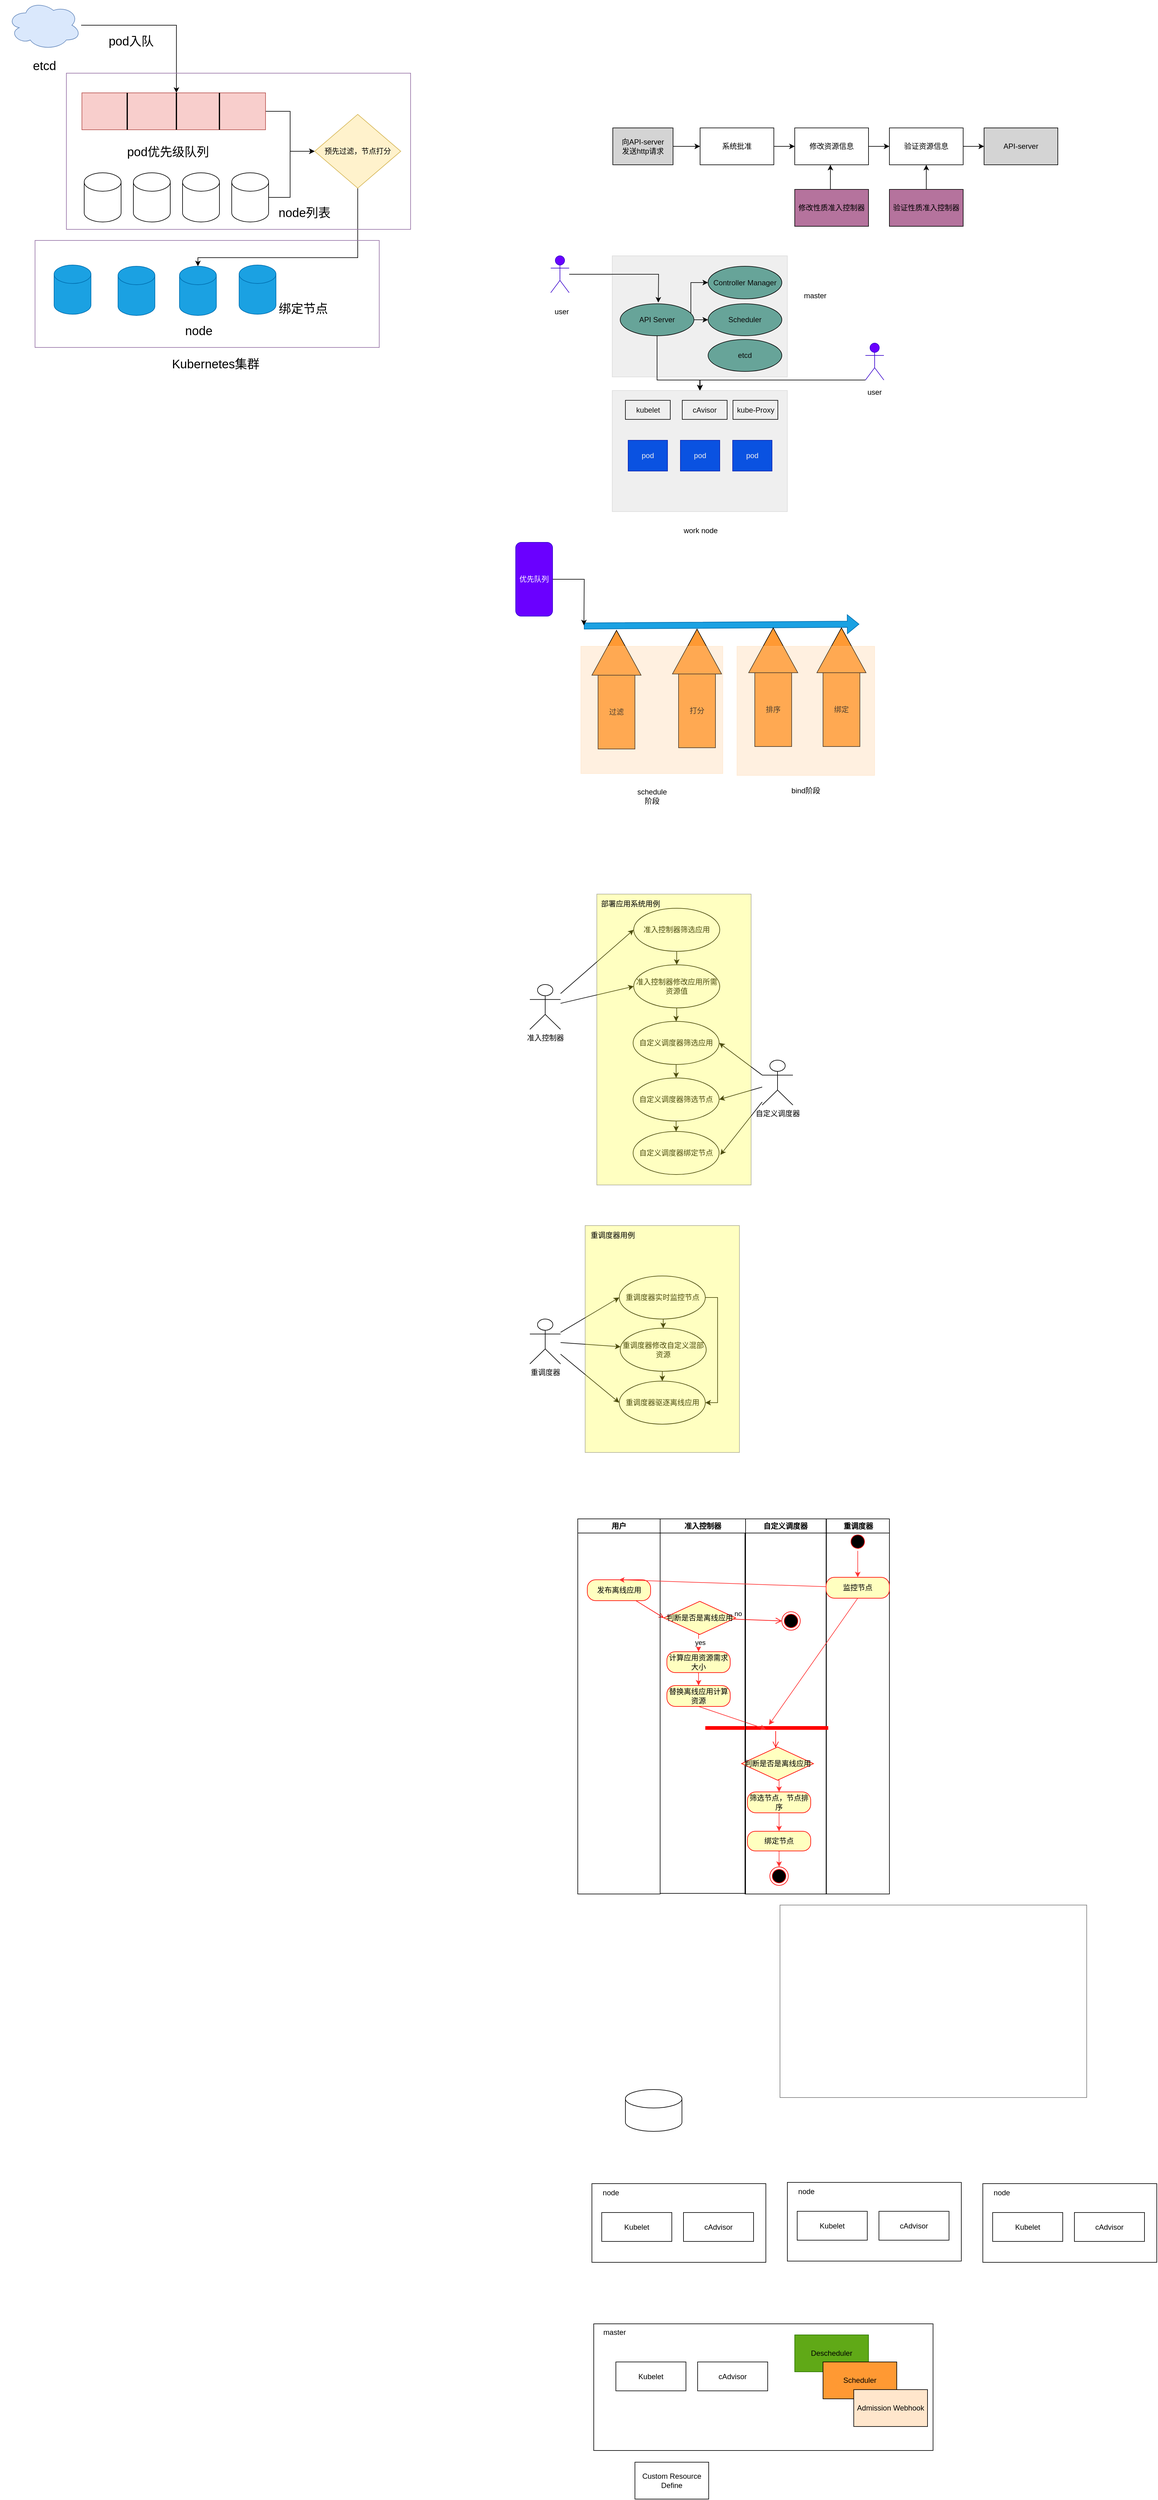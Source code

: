 <mxfile version="21.2.1" type="github">
  <diagram name="第 1 页" id="1Un_j06MCUsO6M0513EL">
    <mxGraphModel dx="501" dy="599" grid="0" gridSize="10" guides="1" tooltips="1" connect="1" arrows="1" fold="1" page="0" pageScale="1" pageWidth="827" pageHeight="1169" math="0" shadow="0">
      <root>
        <mxCell id="0" />
        <mxCell id="1" parent="0" />
        <mxCell id="xsLSFmgHNhUDvW_-SBU2-21" style="edgeStyle=orthogonalEdgeStyle;rounded=0;orthogonalLoop=1;jettySize=auto;html=1;exitX=1;exitY=0.5;exitDx=0;exitDy=0;" edge="1" parent="1" source="xsLSFmgHNhUDvW_-SBU2-1" target="xsLSFmgHNhUDvW_-SBU2-20">
          <mxGeometry relative="1" as="geometry" />
        </mxCell>
        <mxCell id="xsLSFmgHNhUDvW_-SBU2-1" value="" style="rounded=0;whiteSpace=wrap;html=1;fillColor=#f8cecc;strokeColor=#b85450;" vertex="1" parent="1">
          <mxGeometry x="141.25" y="180" width="298.75" height="60" as="geometry" />
        </mxCell>
        <mxCell id="xsLSFmgHNhUDvW_-SBU2-2" value="" style="line;strokeWidth=2;direction=south;html=1;" vertex="1" parent="1">
          <mxGeometry x="210" y="180" width="10" height="60" as="geometry" />
        </mxCell>
        <mxCell id="xsLSFmgHNhUDvW_-SBU2-3" value="" style="line;strokeWidth=2;direction=south;html=1;" vertex="1" parent="1">
          <mxGeometry x="290" y="180" width="10" height="60" as="geometry" />
        </mxCell>
        <mxCell id="xsLSFmgHNhUDvW_-SBU2-4" value="" style="line;strokeWidth=2;direction=south;html=1;" vertex="1" parent="1">
          <mxGeometry x="360" y="180" width="10" height="60" as="geometry" />
        </mxCell>
        <mxCell id="xsLSFmgHNhUDvW_-SBU2-8" value="&lt;font style=&quot;font-size: 20px;&quot;&gt;pod优先级队列&lt;/font&gt;" style="text;strokeColor=none;align=center;fillColor=none;html=1;verticalAlign=middle;whiteSpace=wrap;rounded=0;" vertex="1" parent="1">
          <mxGeometry x="210" y="240" width="142.5" height="70" as="geometry" />
        </mxCell>
        <mxCell id="xsLSFmgHNhUDvW_-SBU2-9" value="" style="shape=cylinder3;whiteSpace=wrap;html=1;boundedLbl=1;backgroundOutline=1;size=15;" vertex="1" parent="1">
          <mxGeometry x="145" y="310" width="60" height="80" as="geometry" />
        </mxCell>
        <mxCell id="xsLSFmgHNhUDvW_-SBU2-10" value="" style="shape=cylinder3;whiteSpace=wrap;html=1;boundedLbl=1;backgroundOutline=1;size=15;" vertex="1" parent="1">
          <mxGeometry x="305" y="310" width="60" height="80" as="geometry" />
        </mxCell>
        <mxCell id="xsLSFmgHNhUDvW_-SBU2-11" value="" style="shape=cylinder3;whiteSpace=wrap;html=1;boundedLbl=1;backgroundOutline=1;size=15;" vertex="1" parent="1">
          <mxGeometry x="225" y="310" width="60" height="80" as="geometry" />
        </mxCell>
        <mxCell id="xsLSFmgHNhUDvW_-SBU2-23" style="edgeStyle=orthogonalEdgeStyle;rounded=0;orthogonalLoop=1;jettySize=auto;html=1;exitX=1;exitY=0.5;exitDx=0;exitDy=0;exitPerimeter=0;entryX=0;entryY=0.5;entryDx=0;entryDy=0;" edge="1" parent="1" source="xsLSFmgHNhUDvW_-SBU2-12" target="xsLSFmgHNhUDvW_-SBU2-20">
          <mxGeometry relative="1" as="geometry">
            <Array as="points">
              <mxPoint x="480" y="350" />
              <mxPoint x="480" y="275" />
            </Array>
          </mxGeometry>
        </mxCell>
        <mxCell id="xsLSFmgHNhUDvW_-SBU2-12" value="" style="shape=cylinder3;whiteSpace=wrap;html=1;boundedLbl=1;backgroundOutline=1;size=15;" vertex="1" parent="1">
          <mxGeometry x="385" y="310" width="60" height="80" as="geometry" />
        </mxCell>
        <mxCell id="xsLSFmgHNhUDvW_-SBU2-13" value="&lt;span style=&quot;font-size: 20px;&quot;&gt;node列表&lt;/span&gt;" style="text;strokeColor=none;align=center;fillColor=none;html=1;verticalAlign=middle;whiteSpace=wrap;rounded=0;" vertex="1" parent="1">
          <mxGeometry x="432" y="339" width="142.5" height="70" as="geometry" />
        </mxCell>
        <mxCell id="xsLSFmgHNhUDvW_-SBU2-18" style="edgeStyle=orthogonalEdgeStyle;rounded=0;orthogonalLoop=1;jettySize=auto;html=1;entryX=0;entryY=0.5;entryDx=0;entryDy=0;entryPerimeter=0;" edge="1" parent="1" source="xsLSFmgHNhUDvW_-SBU2-14" target="xsLSFmgHNhUDvW_-SBU2-3">
          <mxGeometry relative="1" as="geometry" />
        </mxCell>
        <mxCell id="xsLSFmgHNhUDvW_-SBU2-14" value="" style="ellipse;shape=cloud;whiteSpace=wrap;html=1;fillColor=#dae8fc;strokeColor=#6c8ebf;" vertex="1" parent="1">
          <mxGeometry x="20" y="30" width="120" height="80" as="geometry" />
        </mxCell>
        <mxCell id="xsLSFmgHNhUDvW_-SBU2-16" value="&lt;span style=&quot;font-size: 20px;&quot;&gt;etcd&lt;/span&gt;" style="text;strokeColor=none;align=center;fillColor=none;html=1;verticalAlign=middle;whiteSpace=wrap;rounded=0;" vertex="1" parent="1">
          <mxGeometry x="8.75" y="100" width="142.5" height="70" as="geometry" />
        </mxCell>
        <mxCell id="xsLSFmgHNhUDvW_-SBU2-19" value="&lt;span style=&quot;font-size: 20px;&quot;&gt;pod入队&lt;/span&gt;" style="text;strokeColor=none;align=center;fillColor=none;html=1;verticalAlign=middle;whiteSpace=wrap;rounded=0;" vertex="1" parent="1">
          <mxGeometry x="150" y="60" width="142.5" height="70" as="geometry" />
        </mxCell>
        <mxCell id="xsLSFmgHNhUDvW_-SBU2-27" style="edgeStyle=orthogonalEdgeStyle;rounded=0;orthogonalLoop=1;jettySize=auto;html=1;" edge="1" parent="1" source="xsLSFmgHNhUDvW_-SBU2-20" target="xsLSFmgHNhUDvW_-SBU2-25">
          <mxGeometry relative="1" as="geometry">
            <Array as="points">
              <mxPoint x="590" y="448" />
              <mxPoint x="330" y="448" />
            </Array>
          </mxGeometry>
        </mxCell>
        <mxCell id="xsLSFmgHNhUDvW_-SBU2-20" value="预先过滤，节点打分" style="rhombus;whiteSpace=wrap;html=1;fillColor=#fff2cc;strokeColor=#d6b656;" vertex="1" parent="1">
          <mxGeometry x="520" y="215" width="140" height="120" as="geometry" />
        </mxCell>
        <mxCell id="xsLSFmgHNhUDvW_-SBU2-24" value="" style="rounded=0;whiteSpace=wrap;html=1;fillColor=none;strokeColor=#9673a6;" vertex="1" parent="1">
          <mxGeometry x="116" y="148" width="560" height="254" as="geometry" />
        </mxCell>
        <mxCell id="xsLSFmgHNhUDvW_-SBU2-25" value="" style="shape=cylinder3;whiteSpace=wrap;html=1;boundedLbl=1;backgroundOutline=1;size=15;fillColor=#1ba1e2;fontColor=#ffffff;strokeColor=#006EAF;" vertex="1" parent="1">
          <mxGeometry x="300" y="462" width="60" height="80" as="geometry" />
        </mxCell>
        <mxCell id="xsLSFmgHNhUDvW_-SBU2-26" value="&lt;span style=&quot;font-size: 20px;&quot;&gt;node&lt;/span&gt;" style="text;strokeColor=none;align=center;fillColor=none;html=1;verticalAlign=middle;whiteSpace=wrap;rounded=0;" vertex="1" parent="1">
          <mxGeometry x="260" y="531" width="142.5" height="70" as="geometry" />
        </mxCell>
        <mxCell id="xsLSFmgHNhUDvW_-SBU2-28" value="&lt;span style=&quot;font-size: 20px;&quot;&gt;绑定节点&lt;/span&gt;" style="text;strokeColor=none;align=center;fillColor=none;html=1;verticalAlign=middle;whiteSpace=wrap;rounded=0;" vertex="1" parent="1">
          <mxGeometry x="430" y="495" width="142.5" height="70" as="geometry" />
        </mxCell>
        <mxCell id="xsLSFmgHNhUDvW_-SBU2-29" value="" style="shape=cylinder3;whiteSpace=wrap;html=1;boundedLbl=1;backgroundOutline=1;size=15;fillColor=#1ba1e2;fontColor=#ffffff;strokeColor=#006EAF;" vertex="1" parent="1">
          <mxGeometry x="200" y="462" width="60" height="80" as="geometry" />
        </mxCell>
        <mxCell id="xsLSFmgHNhUDvW_-SBU2-30" value="" style="shape=cylinder3;whiteSpace=wrap;html=1;boundedLbl=1;backgroundOutline=1;size=15;fillColor=#1ba1e2;fontColor=#ffffff;strokeColor=#006EAF;" vertex="1" parent="1">
          <mxGeometry x="96" y="460" width="60" height="80" as="geometry" />
        </mxCell>
        <mxCell id="xsLSFmgHNhUDvW_-SBU2-31" value="" style="shape=cylinder3;whiteSpace=wrap;html=1;boundedLbl=1;backgroundOutline=1;size=15;fillColor=#1ba1e2;fontColor=#ffffff;strokeColor=#006EAF;" vertex="1" parent="1">
          <mxGeometry x="397" y="460" width="60" height="80" as="geometry" />
        </mxCell>
        <mxCell id="xsLSFmgHNhUDvW_-SBU2-32" value="" style="rounded=0;whiteSpace=wrap;html=1;fillColor=none;strokeColor=#9673a6;" vertex="1" parent="1">
          <mxGeometry x="65" y="420" width="560" height="174" as="geometry" />
        </mxCell>
        <mxCell id="xsLSFmgHNhUDvW_-SBU2-33" value="&lt;span style=&quot;font-size: 20px;&quot;&gt;Kubernetes集群&lt;/span&gt;" style="text;strokeColor=none;align=center;fillColor=none;html=1;verticalAlign=middle;whiteSpace=wrap;rounded=0;" vertex="1" parent="1">
          <mxGeometry x="263.75" y="585" width="190.25" height="70" as="geometry" />
        </mxCell>
        <mxCell id="xsLSFmgHNhUDvW_-SBU2-42" style="edgeStyle=orthogonalEdgeStyle;rounded=0;orthogonalLoop=1;jettySize=auto;html=1;" edge="1" parent="1" source="xsLSFmgHNhUDvW_-SBU2-34" target="xsLSFmgHNhUDvW_-SBU2-35">
          <mxGeometry relative="1" as="geometry" />
        </mxCell>
        <mxCell id="xsLSFmgHNhUDvW_-SBU2-34" value="向API-server&lt;br&gt;发送http请求" style="rounded=0;whiteSpace=wrap;html=1;fillColor=#D4D4D4;" vertex="1" parent="1">
          <mxGeometry x="1005" y="237" width="98" height="60" as="geometry" />
        </mxCell>
        <mxCell id="xsLSFmgHNhUDvW_-SBU2-43" style="edgeStyle=orthogonalEdgeStyle;rounded=0;orthogonalLoop=1;jettySize=auto;html=1;" edge="1" parent="1" source="xsLSFmgHNhUDvW_-SBU2-35" target="xsLSFmgHNhUDvW_-SBU2-39">
          <mxGeometry relative="1" as="geometry" />
        </mxCell>
        <mxCell id="xsLSFmgHNhUDvW_-SBU2-35" value="系统批准" style="rounded=0;whiteSpace=wrap;html=1;" vertex="1" parent="1">
          <mxGeometry x="1147" y="237" width="120" height="60" as="geometry" />
        </mxCell>
        <mxCell id="xsLSFmgHNhUDvW_-SBU2-36" value="API-server" style="rounded=0;whiteSpace=wrap;html=1;fillColor=#D4D4D4;" vertex="1" parent="1">
          <mxGeometry x="1609" y="237" width="120" height="60" as="geometry" />
        </mxCell>
        <mxCell id="xsLSFmgHNhUDvW_-SBU2-46" value="" style="edgeStyle=orthogonalEdgeStyle;rounded=0;orthogonalLoop=1;jettySize=auto;html=1;" edge="1" parent="1" source="xsLSFmgHNhUDvW_-SBU2-37" target="xsLSFmgHNhUDvW_-SBU2-39">
          <mxGeometry relative="1" as="geometry">
            <Array as="points">
              <mxPoint x="1359" y="298" />
              <mxPoint x="1359" y="298" />
            </Array>
          </mxGeometry>
        </mxCell>
        <mxCell id="xsLSFmgHNhUDvW_-SBU2-37" value="修改性质准入控制器" style="rounded=0;whiteSpace=wrap;html=1;fillColor=#B5739D;" vertex="1" parent="1">
          <mxGeometry x="1301" y="337" width="120" height="60" as="geometry" />
        </mxCell>
        <mxCell id="xsLSFmgHNhUDvW_-SBU2-45" style="edgeStyle=orthogonalEdgeStyle;rounded=0;orthogonalLoop=1;jettySize=auto;html=1;" edge="1" parent="1" source="xsLSFmgHNhUDvW_-SBU2-38" target="xsLSFmgHNhUDvW_-SBU2-36">
          <mxGeometry relative="1" as="geometry" />
        </mxCell>
        <mxCell id="xsLSFmgHNhUDvW_-SBU2-38" value="验证资源信息" style="rounded=0;whiteSpace=wrap;html=1;" vertex="1" parent="1">
          <mxGeometry x="1455" y="237" width="120" height="60" as="geometry" />
        </mxCell>
        <mxCell id="xsLSFmgHNhUDvW_-SBU2-44" style="edgeStyle=orthogonalEdgeStyle;rounded=0;orthogonalLoop=1;jettySize=auto;html=1;" edge="1" parent="1" source="xsLSFmgHNhUDvW_-SBU2-39" target="xsLSFmgHNhUDvW_-SBU2-38">
          <mxGeometry relative="1" as="geometry" />
        </mxCell>
        <mxCell id="xsLSFmgHNhUDvW_-SBU2-39" value="修改资源信息" style="rounded=0;whiteSpace=wrap;html=1;" vertex="1" parent="1">
          <mxGeometry x="1301" y="237" width="120" height="60" as="geometry" />
        </mxCell>
        <mxCell id="xsLSFmgHNhUDvW_-SBU2-47" value="" style="edgeStyle=orthogonalEdgeStyle;rounded=0;orthogonalLoop=1;jettySize=auto;html=1;" edge="1" parent="1" source="xsLSFmgHNhUDvW_-SBU2-41" target="xsLSFmgHNhUDvW_-SBU2-38">
          <mxGeometry relative="1" as="geometry" />
        </mxCell>
        <mxCell id="xsLSFmgHNhUDvW_-SBU2-41" value="验证性质准入控制器" style="rounded=0;whiteSpace=wrap;html=1;fillColor=#B5739D;" vertex="1" parent="1">
          <mxGeometry x="1455" y="337" width="120" height="60" as="geometry" />
        </mxCell>
        <mxCell id="xsLSFmgHNhUDvW_-SBU2-66" style="edgeStyle=orthogonalEdgeStyle;rounded=0;orthogonalLoop=1;jettySize=auto;html=1;" edge="1" parent="1" source="xsLSFmgHNhUDvW_-SBU2-48">
          <mxGeometry relative="1" as="geometry">
            <mxPoint x="1079" y="521" as="targetPoint" />
          </mxGeometry>
        </mxCell>
        <mxCell id="xsLSFmgHNhUDvW_-SBU2-48" value="Actor" style="shape=umlActor;verticalLabelPosition=bottom;verticalAlign=top;html=1;outlineConnect=0;fillColor=#6a00ff;fontColor=#ffffff;strokeColor=#3700CC;" vertex="1" parent="1">
          <mxGeometry x="904" y="445" width="30" height="60" as="geometry" />
        </mxCell>
        <mxCell id="xsLSFmgHNhUDvW_-SBU2-49" value="etcd" style="ellipse;whiteSpace=wrap;html=1;fillColor=#67AB9F;" vertex="1" parent="1">
          <mxGeometry x="1160" y="581" width="120" height="52" as="geometry" />
        </mxCell>
        <mxCell id="xsLSFmgHNhUDvW_-SBU2-50" value="Scheduler" style="ellipse;whiteSpace=wrap;html=1;fillColor=#67AB9F;" vertex="1" parent="1">
          <mxGeometry x="1160" y="523" width="120" height="52" as="geometry" />
        </mxCell>
        <mxCell id="xsLSFmgHNhUDvW_-SBU2-51" value="Controller Manager" style="ellipse;whiteSpace=wrap;html=1;fillColor=#67AB9F;" vertex="1" parent="1">
          <mxGeometry x="1160" y="462" width="120" height="53" as="geometry" />
        </mxCell>
        <mxCell id="xsLSFmgHNhUDvW_-SBU2-62" style="edgeStyle=orthogonalEdgeStyle;rounded=0;orthogonalLoop=1;jettySize=auto;html=1;exitX=1;exitY=0.5;exitDx=0;exitDy=0;entryX=0;entryY=0.5;entryDx=0;entryDy=0;" edge="1" parent="1" source="xsLSFmgHNhUDvW_-SBU2-52" target="xsLSFmgHNhUDvW_-SBU2-51">
          <mxGeometry relative="1" as="geometry">
            <Array as="points">
              <mxPoint x="1132" y="549" />
              <mxPoint x="1132" y="489" />
            </Array>
          </mxGeometry>
        </mxCell>
        <mxCell id="xsLSFmgHNhUDvW_-SBU2-64" style="edgeStyle=orthogonalEdgeStyle;rounded=0;orthogonalLoop=1;jettySize=auto;html=1;" edge="1" parent="1" source="xsLSFmgHNhUDvW_-SBU2-52" target="xsLSFmgHNhUDvW_-SBU2-50">
          <mxGeometry relative="1" as="geometry" />
        </mxCell>
        <mxCell id="xsLSFmgHNhUDvW_-SBU2-68" style="edgeStyle=orthogonalEdgeStyle;rounded=0;orthogonalLoop=1;jettySize=auto;html=1;entryX=0.5;entryY=0;entryDx=0;entryDy=0;" edge="1" parent="1" source="xsLSFmgHNhUDvW_-SBU2-52" target="xsLSFmgHNhUDvW_-SBU2-59">
          <mxGeometry relative="1" as="geometry">
            <Array as="points">
              <mxPoint x="1077" y="647" />
              <mxPoint x="1147" y="647" />
            </Array>
          </mxGeometry>
        </mxCell>
        <mxCell id="xsLSFmgHNhUDvW_-SBU2-52" value="API Server" style="ellipse;whiteSpace=wrap;html=1;fillColor=#67AB9F;" vertex="1" parent="1">
          <mxGeometry x="1017" y="523" width="120" height="52" as="geometry" />
        </mxCell>
        <mxCell id="xsLSFmgHNhUDvW_-SBU2-53" value="pod" style="rounded=0;whiteSpace=wrap;html=1;fillColor=#0050ef;fontColor=#ffffff;strokeColor=#001DBC;" vertex="1" parent="1">
          <mxGeometry x="1030" y="745" width="64" height="50" as="geometry" />
        </mxCell>
        <mxCell id="xsLSFmgHNhUDvW_-SBU2-54" value="pod" style="rounded=0;whiteSpace=wrap;html=1;fillColor=#0050ef;fontColor=#ffffff;strokeColor=#001DBC;" vertex="1" parent="1">
          <mxGeometry x="1200" y="745" width="64" height="50" as="geometry" />
        </mxCell>
        <mxCell id="xsLSFmgHNhUDvW_-SBU2-55" value="pod" style="rounded=0;whiteSpace=wrap;html=1;fillColor=#0050ef;fontColor=#ffffff;strokeColor=#001DBC;" vertex="1" parent="1">
          <mxGeometry x="1115" y="745" width="64" height="50" as="geometry" />
        </mxCell>
        <mxCell id="xsLSFmgHNhUDvW_-SBU2-56" value="kubelet" style="rounded=0;whiteSpace=wrap;html=1;" vertex="1" parent="1">
          <mxGeometry x="1025.5" y="680" width="73" height="31" as="geometry" />
        </mxCell>
        <mxCell id="xsLSFmgHNhUDvW_-SBU2-57" value="cAvisor" style="rounded=0;whiteSpace=wrap;html=1;" vertex="1" parent="1">
          <mxGeometry x="1118" y="680" width="73" height="31" as="geometry" />
        </mxCell>
        <mxCell id="xsLSFmgHNhUDvW_-SBU2-58" value="kube-Proxy" style="rounded=0;whiteSpace=wrap;html=1;" vertex="1" parent="1">
          <mxGeometry x="1200.5" y="680" width="73" height="31" as="geometry" />
        </mxCell>
        <mxCell id="xsLSFmgHNhUDvW_-SBU2-59" value="" style="rounded=0;whiteSpace=wrap;html=1;fillColor=#666666;opacity=10;" vertex="1" parent="1">
          <mxGeometry x="1004" y="664" width="285" height="197" as="geometry" />
        </mxCell>
        <mxCell id="xsLSFmgHNhUDvW_-SBU2-60" value="work node" style="text;strokeColor=none;align=center;fillColor=none;html=1;verticalAlign=middle;whiteSpace=wrap;rounded=0;" vertex="1" parent="1">
          <mxGeometry x="1118" y="877" width="60" height="30" as="geometry" />
        </mxCell>
        <mxCell id="xsLSFmgHNhUDvW_-SBU2-61" value="" style="rounded=0;whiteSpace=wrap;html=1;fillColor=#666666;opacity=10;" vertex="1" parent="1">
          <mxGeometry x="1004" y="445" width="285" height="197" as="geometry" />
        </mxCell>
        <mxCell id="xsLSFmgHNhUDvW_-SBU2-67" value="user" style="text;strokeColor=none;align=center;fillColor=none;html=1;verticalAlign=middle;whiteSpace=wrap;rounded=0;" vertex="1" parent="1">
          <mxGeometry x="892" y="521" width="60" height="30" as="geometry" />
        </mxCell>
        <mxCell id="xsLSFmgHNhUDvW_-SBU2-70" style="edgeStyle=orthogonalEdgeStyle;rounded=0;orthogonalLoop=1;jettySize=auto;html=1;" edge="1" parent="1" source="xsLSFmgHNhUDvW_-SBU2-69" target="xsLSFmgHNhUDvW_-SBU2-59">
          <mxGeometry relative="1" as="geometry">
            <Array as="points">
              <mxPoint x="1147" y="647" />
            </Array>
          </mxGeometry>
        </mxCell>
        <mxCell id="xsLSFmgHNhUDvW_-SBU2-69" value="Actor" style="shape=umlActor;verticalLabelPosition=bottom;verticalAlign=top;html=1;outlineConnect=0;fillColor=#6a00ff;fontColor=#ffffff;strokeColor=#3700CC;" vertex="1" parent="1">
          <mxGeometry x="1416" y="587" width="30" height="60" as="geometry" />
        </mxCell>
        <mxCell id="xsLSFmgHNhUDvW_-SBU2-71" value="user" style="text;strokeColor=none;align=center;fillColor=none;html=1;verticalAlign=middle;whiteSpace=wrap;rounded=0;" vertex="1" parent="1">
          <mxGeometry x="1401" y="652" width="60" height="30" as="geometry" />
        </mxCell>
        <mxCell id="xsLSFmgHNhUDvW_-SBU2-72" value="master&amp;nbsp;" style="text;strokeColor=none;align=center;fillColor=none;html=1;verticalAlign=middle;whiteSpace=wrap;rounded=0;" vertex="1" parent="1">
          <mxGeometry x="1306" y="495" width="60" height="30" as="geometry" />
        </mxCell>
        <mxCell id="xsLSFmgHNhUDvW_-SBU2-74" value="" style="shape=flexArrow;endArrow=classic;html=1;rounded=0;fillColor=#1ba1e2;strokeColor=#006EAF;" edge="1" parent="1">
          <mxGeometry width="50" height="50" relative="1" as="geometry">
            <mxPoint x="958" y="1047" as="sourcePoint" />
            <mxPoint x="1406" y="1044" as="targetPoint" />
          </mxGeometry>
        </mxCell>
        <mxCell id="xsLSFmgHNhUDvW_-SBU2-77" value="" style="triangle;whiteSpace=wrap;html=1;direction=north;fillColor=#FF9933;" vertex="1" parent="1">
          <mxGeometry x="971" y="1054" width="80" height="73" as="geometry" />
        </mxCell>
        <mxCell id="xsLSFmgHNhUDvW_-SBU2-78" value="过滤" style="rounded=0;whiteSpace=wrap;html=1;direction=south;fillColor=#FF9933;" vertex="1" parent="1">
          <mxGeometry x="981" y="1127" width="60" height="120" as="geometry" />
        </mxCell>
        <mxCell id="xsLSFmgHNhUDvW_-SBU2-79" value="" style="triangle;whiteSpace=wrap;html=1;direction=north;fillColor=#FF9933;" vertex="1" parent="1">
          <mxGeometry x="1102" y="1052" width="80" height="73" as="geometry" />
        </mxCell>
        <mxCell id="xsLSFmgHNhUDvW_-SBU2-80" value="打分" style="rounded=0;whiteSpace=wrap;html=1;direction=south;fillColor=#FF9933;" vertex="1" parent="1">
          <mxGeometry x="1112" y="1125" width="60" height="120" as="geometry" />
        </mxCell>
        <mxCell id="xsLSFmgHNhUDvW_-SBU2-81" value="" style="triangle;whiteSpace=wrap;html=1;direction=north;fillColor=#FF9933;" vertex="1" parent="1">
          <mxGeometry x="1226" y="1050" width="80" height="73" as="geometry" />
        </mxCell>
        <mxCell id="xsLSFmgHNhUDvW_-SBU2-82" value="排序" style="rounded=0;whiteSpace=wrap;html=1;direction=south;fillColor=#FF9933;" vertex="1" parent="1">
          <mxGeometry x="1236" y="1123" width="60" height="120" as="geometry" />
        </mxCell>
        <mxCell id="xsLSFmgHNhUDvW_-SBU2-83" value="" style="triangle;whiteSpace=wrap;html=1;direction=north;fillColor=#FF9933;" vertex="1" parent="1">
          <mxGeometry x="1337" y="1050" width="80" height="73" as="geometry" />
        </mxCell>
        <mxCell id="xsLSFmgHNhUDvW_-SBU2-84" value="绑定" style="rounded=0;whiteSpace=wrap;html=1;direction=south;fillColor=#FF9933;" vertex="1" parent="1">
          <mxGeometry x="1347" y="1123" width="60" height="120" as="geometry" />
        </mxCell>
        <mxCell id="xsLSFmgHNhUDvW_-SBU2-86" style="edgeStyle=orthogonalEdgeStyle;rounded=0;orthogonalLoop=1;jettySize=auto;html=1;" edge="1" parent="1" source="xsLSFmgHNhUDvW_-SBU2-85">
          <mxGeometry relative="1" as="geometry">
            <mxPoint x="958" y="1046" as="targetPoint" />
          </mxGeometry>
        </mxCell>
        <mxCell id="xsLSFmgHNhUDvW_-SBU2-85" value="优先队列" style="rounded=1;whiteSpace=wrap;html=1;direction=south;fillColor=#6a00ff;fontColor=#ffffff;strokeColor=#3700CC;" vertex="1" parent="1">
          <mxGeometry x="847" y="911" width="60" height="120" as="geometry" />
        </mxCell>
        <mxCell id="xsLSFmgHNhUDvW_-SBU2-87" value="" style="rounded=0;whiteSpace=wrap;html=1;fillColor=#FFCC99;strokeColor=#FFCC99;opacity=30;" vertex="1" parent="1">
          <mxGeometry x="953" y="1080" width="231" height="207" as="geometry" />
        </mxCell>
        <mxCell id="xsLSFmgHNhUDvW_-SBU2-88" value="" style="rounded=0;whiteSpace=wrap;html=1;fillColor=#FFCC99;strokeColor=#FFCC99;opacity=30;" vertex="1" parent="1">
          <mxGeometry x="1207" y="1080" width="224" height="210" as="geometry" />
        </mxCell>
        <mxCell id="xsLSFmgHNhUDvW_-SBU2-89" value="schedule阶段" style="text;strokeColor=none;align=center;fillColor=none;html=1;verticalAlign=middle;whiteSpace=wrap;rounded=0;" vertex="1" parent="1">
          <mxGeometry x="1038.5" y="1309" width="60" height="30" as="geometry" />
        </mxCell>
        <mxCell id="xsLSFmgHNhUDvW_-SBU2-90" value="bind阶段" style="text;strokeColor=none;align=center;fillColor=none;html=1;verticalAlign=middle;whiteSpace=wrap;rounded=0;" vertex="1" parent="1">
          <mxGeometry x="1289" y="1300" width="60" height="30" as="geometry" />
        </mxCell>
        <mxCell id="xsLSFmgHNhUDvW_-SBU2-104" style="edgeStyle=orthogonalEdgeStyle;rounded=0;orthogonalLoop=1;jettySize=auto;html=1;exitX=0.5;exitY=1;exitDx=0;exitDy=0;entryX=0.5;entryY=0;entryDx=0;entryDy=0;" edge="1" parent="1" source="xsLSFmgHNhUDvW_-SBU2-92" target="xsLSFmgHNhUDvW_-SBU2-93">
          <mxGeometry relative="1" as="geometry" />
        </mxCell>
        <mxCell id="xsLSFmgHNhUDvW_-SBU2-92" value="准入控制器筛选应用" style="ellipse;whiteSpace=wrap;html=1;" vertex="1" parent="1">
          <mxGeometry x="1039" y="1506" width="140" height="70" as="geometry" />
        </mxCell>
        <mxCell id="xsLSFmgHNhUDvW_-SBU2-106" style="edgeStyle=orthogonalEdgeStyle;rounded=0;orthogonalLoop=1;jettySize=auto;html=1;exitX=0.5;exitY=1;exitDx=0;exitDy=0;" edge="1" parent="1" source="xsLSFmgHNhUDvW_-SBU2-93" target="xsLSFmgHNhUDvW_-SBU2-94">
          <mxGeometry relative="1" as="geometry" />
        </mxCell>
        <mxCell id="xsLSFmgHNhUDvW_-SBU2-93" value="准入控制器修改应用所需资源值" style="ellipse;whiteSpace=wrap;html=1;" vertex="1" parent="1">
          <mxGeometry x="1039" y="1598" width="140" height="70" as="geometry" />
        </mxCell>
        <mxCell id="xsLSFmgHNhUDvW_-SBU2-107" style="edgeStyle=orthogonalEdgeStyle;rounded=0;orthogonalLoop=1;jettySize=auto;html=1;exitX=0.5;exitY=1;exitDx=0;exitDy=0;entryX=0.5;entryY=0;entryDx=0;entryDy=0;" edge="1" parent="1" source="xsLSFmgHNhUDvW_-SBU2-94" target="xsLSFmgHNhUDvW_-SBU2-95">
          <mxGeometry relative="1" as="geometry" />
        </mxCell>
        <mxCell id="xsLSFmgHNhUDvW_-SBU2-94" value="自定义调度器筛选应用" style="ellipse;whiteSpace=wrap;html=1;" vertex="1" parent="1">
          <mxGeometry x="1038" y="1690" width="140" height="70" as="geometry" />
        </mxCell>
        <mxCell id="xsLSFmgHNhUDvW_-SBU2-108" style="edgeStyle=orthogonalEdgeStyle;rounded=0;orthogonalLoop=1;jettySize=auto;html=1;exitX=0.5;exitY=1;exitDx=0;exitDy=0;" edge="1" parent="1" source="xsLSFmgHNhUDvW_-SBU2-95" target="xsLSFmgHNhUDvW_-SBU2-96">
          <mxGeometry relative="1" as="geometry" />
        </mxCell>
        <mxCell id="xsLSFmgHNhUDvW_-SBU2-95" value="自定义调度器筛选节点" style="ellipse;whiteSpace=wrap;html=1;" vertex="1" parent="1">
          <mxGeometry x="1038" y="1782" width="140" height="70" as="geometry" />
        </mxCell>
        <mxCell id="xsLSFmgHNhUDvW_-SBU2-96" value="自定义调度器绑定节点" style="ellipse;whiteSpace=wrap;html=1;" vertex="1" parent="1">
          <mxGeometry x="1038" y="1869" width="140" height="70" as="geometry" />
        </mxCell>
        <mxCell id="xsLSFmgHNhUDvW_-SBU2-102" style="orthogonalLoop=1;jettySize=auto;html=1;entryX=0;entryY=0.5;entryDx=0;entryDy=0;rounded=0;" edge="1" parent="1" source="xsLSFmgHNhUDvW_-SBU2-101" target="xsLSFmgHNhUDvW_-SBU2-92">
          <mxGeometry relative="1" as="geometry" />
        </mxCell>
        <mxCell id="xsLSFmgHNhUDvW_-SBU2-103" style="rounded=0;orthogonalLoop=1;jettySize=auto;html=1;entryX=0;entryY=0.5;entryDx=0;entryDy=0;" edge="1" parent="1" source="xsLSFmgHNhUDvW_-SBU2-101" target="xsLSFmgHNhUDvW_-SBU2-93">
          <mxGeometry relative="1" as="geometry" />
        </mxCell>
        <mxCell id="xsLSFmgHNhUDvW_-SBU2-101" value="准入控制器" style="shape=umlActor;verticalLabelPosition=bottom;verticalAlign=top;html=1;" vertex="1" parent="1">
          <mxGeometry x="870" y="1630" width="50" height="73" as="geometry" />
        </mxCell>
        <mxCell id="xsLSFmgHNhUDvW_-SBU2-110" style="rounded=0;orthogonalLoop=1;jettySize=auto;html=1;exitX=0;exitY=0.333;exitDx=0;exitDy=0;exitPerimeter=0;entryX=1;entryY=0.5;entryDx=0;entryDy=0;" edge="1" parent="1" source="xsLSFmgHNhUDvW_-SBU2-109" target="xsLSFmgHNhUDvW_-SBU2-94">
          <mxGeometry relative="1" as="geometry" />
        </mxCell>
        <mxCell id="xsLSFmgHNhUDvW_-SBU2-113" style="rounded=0;orthogonalLoop=1;jettySize=auto;html=1;" edge="1" parent="1" source="xsLSFmgHNhUDvW_-SBU2-109">
          <mxGeometry relative="1" as="geometry">
            <mxPoint x="1180" y="1907" as="targetPoint" />
          </mxGeometry>
        </mxCell>
        <mxCell id="xsLSFmgHNhUDvW_-SBU2-114" style="rounded=0;orthogonalLoop=1;jettySize=auto;html=1;entryX=1;entryY=0.5;entryDx=0;entryDy=0;" edge="1" parent="1" source="xsLSFmgHNhUDvW_-SBU2-109" target="xsLSFmgHNhUDvW_-SBU2-95">
          <mxGeometry relative="1" as="geometry" />
        </mxCell>
        <mxCell id="xsLSFmgHNhUDvW_-SBU2-109" value="自定义调度器&lt;br&gt;" style="shape=umlActor;verticalLabelPosition=bottom;verticalAlign=top;html=1;" vertex="1" parent="1">
          <mxGeometry x="1248" y="1753" width="50" height="73" as="geometry" />
        </mxCell>
        <mxCell id="xsLSFmgHNhUDvW_-SBU2-116" value="" style="html=1;whiteSpace=wrap;fillColor=#FFFF33;strokeColor=default;opacity=30;" vertex="1" parent="1">
          <mxGeometry x="979" y="1483" width="251" height="473" as="geometry" />
        </mxCell>
        <mxCell id="xsLSFmgHNhUDvW_-SBU2-117" value="部署应用系统用例" style="text;strokeColor=none;align=center;fillColor=none;html=1;verticalAlign=middle;whiteSpace=wrap;rounded=0;" vertex="1" parent="1">
          <mxGeometry x="979" y="1483" width="110" height="32" as="geometry" />
        </mxCell>
        <mxCell id="xsLSFmgHNhUDvW_-SBU2-123" style="rounded=0;orthogonalLoop=1;jettySize=auto;html=1;entryX=0;entryY=0.5;entryDx=0;entryDy=0;" edge="1" parent="1" source="xsLSFmgHNhUDvW_-SBU2-118" target="xsLSFmgHNhUDvW_-SBU2-120">
          <mxGeometry relative="1" as="geometry" />
        </mxCell>
        <mxCell id="xsLSFmgHNhUDvW_-SBU2-124" value="" style="rounded=0;orthogonalLoop=1;jettySize=auto;html=1;" edge="1" parent="1" source="xsLSFmgHNhUDvW_-SBU2-118" target="xsLSFmgHNhUDvW_-SBU2-121">
          <mxGeometry relative="1" as="geometry" />
        </mxCell>
        <mxCell id="xsLSFmgHNhUDvW_-SBU2-125" style="rounded=0;orthogonalLoop=1;jettySize=auto;html=1;entryX=0;entryY=0.5;entryDx=0;entryDy=0;" edge="1" parent="1" source="xsLSFmgHNhUDvW_-SBU2-118" target="xsLSFmgHNhUDvW_-SBU2-122">
          <mxGeometry relative="1" as="geometry" />
        </mxCell>
        <mxCell id="xsLSFmgHNhUDvW_-SBU2-118" value="重调度器" style="shape=umlActor;verticalLabelPosition=bottom;verticalAlign=top;html=1;" vertex="1" parent="1">
          <mxGeometry x="870" y="2174" width="50" height="73" as="geometry" />
        </mxCell>
        <mxCell id="xsLSFmgHNhUDvW_-SBU2-128" style="edgeStyle=orthogonalEdgeStyle;rounded=0;orthogonalLoop=1;jettySize=auto;html=1;exitX=0.5;exitY=1;exitDx=0;exitDy=0;entryX=0.5;entryY=0;entryDx=0;entryDy=0;" edge="1" parent="1" source="xsLSFmgHNhUDvW_-SBU2-120" target="xsLSFmgHNhUDvW_-SBU2-121">
          <mxGeometry relative="1" as="geometry" />
        </mxCell>
        <mxCell id="xsLSFmgHNhUDvW_-SBU2-130" style="edgeStyle=orthogonalEdgeStyle;rounded=0;orthogonalLoop=1;jettySize=auto;html=1;exitX=1;exitY=0.5;exitDx=0;exitDy=0;entryX=1;entryY=0.5;entryDx=0;entryDy=0;" edge="1" parent="1" source="xsLSFmgHNhUDvW_-SBU2-120" target="xsLSFmgHNhUDvW_-SBU2-122">
          <mxGeometry relative="1" as="geometry" />
        </mxCell>
        <mxCell id="xsLSFmgHNhUDvW_-SBU2-120" value="重调度器实时监控节点" style="ellipse;whiteSpace=wrap;html=1;" vertex="1" parent="1">
          <mxGeometry x="1015.5" y="2104" width="140" height="70" as="geometry" />
        </mxCell>
        <mxCell id="xsLSFmgHNhUDvW_-SBU2-129" style="edgeStyle=orthogonalEdgeStyle;rounded=0;orthogonalLoop=1;jettySize=auto;html=1;exitX=0.5;exitY=1;exitDx=0;exitDy=0;entryX=0.5;entryY=0;entryDx=0;entryDy=0;" edge="1" parent="1" source="xsLSFmgHNhUDvW_-SBU2-121" target="xsLSFmgHNhUDvW_-SBU2-122">
          <mxGeometry relative="1" as="geometry" />
        </mxCell>
        <mxCell id="xsLSFmgHNhUDvW_-SBU2-121" value="重调度器修改自定义混部资源" style="ellipse;whiteSpace=wrap;html=1;" vertex="1" parent="1">
          <mxGeometry x="1017" y="2189" width="140" height="70" as="geometry" />
        </mxCell>
        <mxCell id="xsLSFmgHNhUDvW_-SBU2-122" value="重调度器驱逐离线应用" style="ellipse;whiteSpace=wrap;html=1;" vertex="1" parent="1">
          <mxGeometry x="1015.5" y="2275" width="140" height="70" as="geometry" />
        </mxCell>
        <mxCell id="xsLSFmgHNhUDvW_-SBU2-126" value="" style="html=1;whiteSpace=wrap;fillColor=#FFFF33;strokeColor=default;opacity=30;" vertex="1" parent="1">
          <mxGeometry x="960" y="2022" width="251" height="369" as="geometry" />
        </mxCell>
        <mxCell id="xsLSFmgHNhUDvW_-SBU2-127" value="重调度器用例" style="text;strokeColor=none;align=center;fillColor=none;html=1;verticalAlign=middle;whiteSpace=wrap;rounded=0;" vertex="1" parent="1">
          <mxGeometry x="950" y="2022" width="110" height="32" as="geometry" />
        </mxCell>
        <mxCell id="xsLSFmgHNhUDvW_-SBU2-138" value="用户" style="swimlane;whiteSpace=wrap;html=1;" vertex="1" parent="1">
          <mxGeometry x="948" y="2499" width="134" height="610" as="geometry" />
        </mxCell>
        <mxCell id="xsLSFmgHNhUDvW_-SBU2-144" value="发布离线应用" style="rounded=1;whiteSpace=wrap;html=1;arcSize=40;fontColor=#000000;fillColor=#ffffc0;strokeColor=#ff0000;" vertex="1" parent="xsLSFmgHNhUDvW_-SBU2-138">
          <mxGeometry x="15.5" y="99" width="103" height="34" as="geometry" />
        </mxCell>
        <mxCell id="xsLSFmgHNhUDvW_-SBU2-140" value="自定义调度器" style="swimlane;whiteSpace=wrap;html=1;" vertex="1" parent="1">
          <mxGeometry x="1220" y="2499" width="132" height="610" as="geometry" />
        </mxCell>
        <mxCell id="xsLSFmgHNhUDvW_-SBU2-177" value="" style="ellipse;html=1;shape=endState;fillColor=#000000;strokeColor=#ff0000;" vertex="1" parent="xsLSFmgHNhUDvW_-SBU2-140">
          <mxGeometry x="60" y="151" width="30" height="30" as="geometry" />
        </mxCell>
        <mxCell id="xsLSFmgHNhUDvW_-SBU2-141" value="重调度器" style="swimlane;whiteSpace=wrap;html=1;" vertex="1" parent="1">
          <mxGeometry x="1352.5" y="2499" width="102.5" height="610" as="geometry" />
        </mxCell>
        <mxCell id="xsLSFmgHNhUDvW_-SBU2-160" value="监控节点" style="rounded=1;whiteSpace=wrap;html=1;arcSize=40;fontColor=#000000;fillColor=#ffffc0;strokeColor=#ff0000;" vertex="1" parent="xsLSFmgHNhUDvW_-SBU2-141">
          <mxGeometry x="-0.5" y="95" width="103" height="34" as="geometry" />
        </mxCell>
        <mxCell id="xsLSFmgHNhUDvW_-SBU2-142" value="" style="ellipse;html=1;shape=startState;fillColor=#000000;strokeColor=#ff0000;" vertex="1" parent="xsLSFmgHNhUDvW_-SBU2-141">
          <mxGeometry x="36" y="22" width="30" height="30" as="geometry" />
        </mxCell>
        <mxCell id="xsLSFmgHNhUDvW_-SBU2-172" style="rounded=0;orthogonalLoop=1;jettySize=auto;html=1;strokeColor=#FF3333;entryX=0.5;entryY=0;entryDx=0;entryDy=0;" edge="1" parent="xsLSFmgHNhUDvW_-SBU2-141" source="xsLSFmgHNhUDvW_-SBU2-142" target="xsLSFmgHNhUDvW_-SBU2-160">
          <mxGeometry relative="1" as="geometry">
            <mxPoint x="46.5" y="88" as="targetPoint" />
          </mxGeometry>
        </mxCell>
        <mxCell id="xsLSFmgHNhUDvW_-SBU2-145" value="" style="html=1;verticalAlign=bottom;endArrow=open;strokeColor=#ff0000;rounded=0;entryX=0;entryY=0.5;entryDx=0;entryDy=0;" edge="1" source="xsLSFmgHNhUDvW_-SBU2-144" parent="1" target="xsLSFmgHNhUDvW_-SBU2-146">
          <mxGeometry relative="1" as="geometry">
            <mxPoint x="1041" y="2726" as="targetPoint" />
          </mxGeometry>
        </mxCell>
        <mxCell id="xsLSFmgHNhUDvW_-SBU2-147" value="no" style="html=1;align=left;verticalAlign=bottom;endArrow=open;endSize=8;strokeColor=#ff0000;rounded=0;entryX=0;entryY=0.5;entryDx=0;entryDy=0;" edge="1" source="xsLSFmgHNhUDvW_-SBU2-146" parent="1" target="xsLSFmgHNhUDvW_-SBU2-177">
          <mxGeometry x="-1" relative="1" as="geometry">
            <mxPoint x="1274" y="2679" as="targetPoint" />
          </mxGeometry>
        </mxCell>
        <mxCell id="xsLSFmgHNhUDvW_-SBU2-178" style="edgeStyle=orthogonalEdgeStyle;rounded=0;orthogonalLoop=1;jettySize=auto;html=1;entryX=0.5;entryY=0;entryDx=0;entryDy=0;strokeColor=#FF3333;" edge="1" parent="1" source="xsLSFmgHNhUDvW_-SBU2-158" target="xsLSFmgHNhUDvW_-SBU2-159">
          <mxGeometry relative="1" as="geometry" />
        </mxCell>
        <mxCell id="xsLSFmgHNhUDvW_-SBU2-158" value="筛选节点，节点排序" style="rounded=1;whiteSpace=wrap;html=1;arcSize=40;fontColor=#000000;fillColor=#ffffc0;strokeColor=#ff0000;" vertex="1" parent="1">
          <mxGeometry x="1224" y="2943" width="103" height="34" as="geometry" />
        </mxCell>
        <mxCell id="xsLSFmgHNhUDvW_-SBU2-180" style="edgeStyle=orthogonalEdgeStyle;rounded=0;orthogonalLoop=1;jettySize=auto;html=1;strokeColor=#FF3333;" edge="1" parent="1" source="xsLSFmgHNhUDvW_-SBU2-159" target="xsLSFmgHNhUDvW_-SBU2-179">
          <mxGeometry relative="1" as="geometry" />
        </mxCell>
        <mxCell id="xsLSFmgHNhUDvW_-SBU2-159" value="绑定节点" style="rounded=1;whiteSpace=wrap;html=1;arcSize=40;fontColor=#000000;fillColor=#ffffc0;strokeColor=#ff0000;" vertex="1" parent="1">
          <mxGeometry x="1224" y="3007" width="103" height="32" as="geometry" />
        </mxCell>
        <mxCell id="xsLSFmgHNhUDvW_-SBU2-164" value="" style="edgeStyle=orthogonalEdgeStyle;html=1;verticalAlign=bottom;endArrow=open;endSize=8;strokeColor=#ff0000;rounded=0;" edge="1" parent="1" source="xsLSFmgHNhUDvW_-SBU2-162" target="xsLSFmgHNhUDvW_-SBU2-157">
          <mxGeometry relative="1" as="geometry">
            <mxPoint x="1237" y="2910" as="targetPoint" />
            <mxPoint x="1237" y="2840" as="sourcePoint" />
            <Array as="points">
              <mxPoint x="1270" y="2868" />
              <mxPoint x="1270" y="2868" />
            </Array>
          </mxGeometry>
        </mxCell>
        <mxCell id="xsLSFmgHNhUDvW_-SBU2-175" style="edgeStyle=orthogonalEdgeStyle;rounded=0;orthogonalLoop=1;jettySize=auto;html=1;exitX=0.5;exitY=1;exitDx=0;exitDy=0;entryX=0.5;entryY=0;entryDx=0;entryDy=0;strokeColor=#FF3333;" edge="1" parent="1" source="xsLSFmgHNhUDvW_-SBU2-157" target="xsLSFmgHNhUDvW_-SBU2-158">
          <mxGeometry relative="1" as="geometry" />
        </mxCell>
        <mxCell id="xsLSFmgHNhUDvW_-SBU2-157" value="判断是否是离线应用" style="rhombus;whiteSpace=wrap;html=1;fontColor=#000000;fillColor=#ffffc0;strokeColor=#ff0000;" vertex="1" parent="1">
          <mxGeometry x="1214.5" y="2870" width="117" height="54" as="geometry" />
        </mxCell>
        <mxCell id="xsLSFmgHNhUDvW_-SBU2-165" style="rounded=0;orthogonalLoop=1;jettySize=auto;html=1;exitX=0.5;exitY=1;exitDx=0;exitDy=0;strokeColor=#FF3333;" edge="1" parent="1" source="xsLSFmgHNhUDvW_-SBU2-160" target="xsLSFmgHNhUDvW_-SBU2-162">
          <mxGeometry relative="1" as="geometry" />
        </mxCell>
        <mxCell id="xsLSFmgHNhUDvW_-SBU2-162" value="" style="shape=line;html=1;strokeWidth=6;strokeColor=#ff0000;" vertex="1" parent="1">
          <mxGeometry x="1155.5" y="2834" width="200" height="10" as="geometry" />
        </mxCell>
        <mxCell id="xsLSFmgHNhUDvW_-SBU2-169" style="rounded=0;orthogonalLoop=1;jettySize=auto;html=1;exitX=0.5;exitY=1;exitDx=0;exitDy=0;entryX=0.493;entryY=0.7;entryDx=0;entryDy=0;entryPerimeter=0;strokeColor=#FF3333;" edge="1" parent="1" source="xsLSFmgHNhUDvW_-SBU2-155" target="xsLSFmgHNhUDvW_-SBU2-162">
          <mxGeometry relative="1" as="geometry" />
        </mxCell>
        <mxCell id="xsLSFmgHNhUDvW_-SBU2-139" value="准入控制器" style="swimlane;whiteSpace=wrap;html=1;" vertex="1" parent="1">
          <mxGeometry x="1082" y="2499" width="139" height="609" as="geometry" />
        </mxCell>
        <mxCell id="xsLSFmgHNhUDvW_-SBU2-166" style="edgeStyle=orthogonalEdgeStyle;rounded=0;orthogonalLoop=1;jettySize=auto;html=1;exitX=0.5;exitY=1;exitDx=0;exitDy=0;entryX=0.5;entryY=0;entryDx=0;entryDy=0;strokeColor=#FF3333;" edge="1" parent="xsLSFmgHNhUDvW_-SBU2-139" source="xsLSFmgHNhUDvW_-SBU2-146" target="xsLSFmgHNhUDvW_-SBU2-153">
          <mxGeometry relative="1" as="geometry" />
        </mxCell>
        <mxCell id="xsLSFmgHNhUDvW_-SBU2-167" value="yes" style="edgeLabel;html=1;align=center;verticalAlign=middle;resizable=0;points=[];" vertex="1" connectable="0" parent="xsLSFmgHNhUDvW_-SBU2-166">
          <mxGeometry y="2" relative="1" as="geometry">
            <mxPoint as="offset" />
          </mxGeometry>
        </mxCell>
        <mxCell id="xsLSFmgHNhUDvW_-SBU2-146" value="判断是否是离线应用" style="rhombus;whiteSpace=wrap;html=1;fontColor=#000000;fillColor=#ffffc0;strokeColor=#ff0000;" vertex="1" parent="xsLSFmgHNhUDvW_-SBU2-139">
          <mxGeometry x="6" y="134" width="117" height="54" as="geometry" />
        </mxCell>
        <mxCell id="xsLSFmgHNhUDvW_-SBU2-168" style="edgeStyle=orthogonalEdgeStyle;rounded=0;orthogonalLoop=1;jettySize=auto;html=1;exitX=0.5;exitY=1;exitDx=0;exitDy=0;entryX=0.5;entryY=0;entryDx=0;entryDy=0;strokeColor=#FF3333;" edge="1" parent="xsLSFmgHNhUDvW_-SBU2-139" source="xsLSFmgHNhUDvW_-SBU2-153" target="xsLSFmgHNhUDvW_-SBU2-155">
          <mxGeometry relative="1" as="geometry" />
        </mxCell>
        <mxCell id="xsLSFmgHNhUDvW_-SBU2-153" value="计算应用资源需求大小" style="rounded=1;whiteSpace=wrap;html=1;arcSize=40;fontColor=#000000;fillColor=#ffffc0;strokeColor=#ff0000;" vertex="1" parent="xsLSFmgHNhUDvW_-SBU2-139">
          <mxGeometry x="11" y="216" width="103" height="34" as="geometry" />
        </mxCell>
        <mxCell id="xsLSFmgHNhUDvW_-SBU2-155" value="替换离线应用计算资源" style="rounded=1;whiteSpace=wrap;html=1;arcSize=40;fontColor=#000000;fillColor=#ffffc0;strokeColor=#ff0000;" vertex="1" parent="xsLSFmgHNhUDvW_-SBU2-139">
          <mxGeometry x="11" y="271" width="103" height="34" as="geometry" />
        </mxCell>
        <mxCell id="xsLSFmgHNhUDvW_-SBU2-179" value="" style="ellipse;html=1;shape=endState;fillColor=#000000;strokeColor=#ff0000;" vertex="1" parent="1">
          <mxGeometry x="1260.5" y="3065" width="30" height="30" as="geometry" />
        </mxCell>
        <mxCell id="xsLSFmgHNhUDvW_-SBU2-181" style="rounded=0;orthogonalLoop=1;jettySize=auto;html=1;entryX=0.5;entryY=0;entryDx=0;entryDy=0;strokeColor=#FF3333;" edge="1" parent="1" source="xsLSFmgHNhUDvW_-SBU2-160" target="xsLSFmgHNhUDvW_-SBU2-144">
          <mxGeometry relative="1" as="geometry" />
        </mxCell>
        <mxCell id="xsLSFmgHNhUDvW_-SBU2-182" value="" style="shape=cylinder3;whiteSpace=wrap;html=1;boundedLbl=1;backgroundOutline=1;size=15;" vertex="1" parent="1">
          <mxGeometry x="1025.5" y="3427" width="92" height="68" as="geometry" />
        </mxCell>
        <mxCell id="xsLSFmgHNhUDvW_-SBU2-183" value="" style="rounded=0;whiteSpace=wrap;html=1;glass=0;opacity=50;" vertex="1" parent="1">
          <mxGeometry x="1277" y="3127" width="499" height="313" as="geometry" />
        </mxCell>
        <mxCell id="xsLSFmgHNhUDvW_-SBU2-184" value="cAdvisor" style="rounded=0;whiteSpace=wrap;html=1;" vertex="1" parent="1">
          <mxGeometry x="1120" y="3627" width="114" height="47" as="geometry" />
        </mxCell>
        <mxCell id="xsLSFmgHNhUDvW_-SBU2-185" value="Kubelet" style="rounded=0;whiteSpace=wrap;html=1;" vertex="1" parent="1">
          <mxGeometry x="987" y="3627" width="114" height="47" as="geometry" />
        </mxCell>
        <mxCell id="xsLSFmgHNhUDvW_-SBU2-186" value="" style="rounded=0;whiteSpace=wrap;html=1;fillColor=none;" vertex="1" parent="1">
          <mxGeometry x="971" y="3580" width="283" height="128" as="geometry" />
        </mxCell>
        <mxCell id="xsLSFmgHNhUDvW_-SBU2-187" value="node" style="text;strokeColor=none;align=center;fillColor=none;html=1;verticalAlign=middle;whiteSpace=wrap;rounded=0;" vertex="1" parent="1">
          <mxGeometry x="971.5" y="3580" width="60" height="30" as="geometry" />
        </mxCell>
        <mxCell id="xsLSFmgHNhUDvW_-SBU2-188" value="cAdvisor" style="rounded=0;whiteSpace=wrap;html=1;" vertex="1" parent="1">
          <mxGeometry x="1438" y="3625" width="114" height="47" as="geometry" />
        </mxCell>
        <mxCell id="xsLSFmgHNhUDvW_-SBU2-189" value="Kubelet" style="rounded=0;whiteSpace=wrap;html=1;" vertex="1" parent="1">
          <mxGeometry x="1305" y="3625" width="114" height="47" as="geometry" />
        </mxCell>
        <mxCell id="xsLSFmgHNhUDvW_-SBU2-190" value="" style="rounded=0;whiteSpace=wrap;html=1;fillColor=none;" vertex="1" parent="1">
          <mxGeometry x="1289" y="3578" width="283" height="128" as="geometry" />
        </mxCell>
        <mxCell id="xsLSFmgHNhUDvW_-SBU2-191" value="node" style="text;strokeColor=none;align=center;fillColor=none;html=1;verticalAlign=middle;whiteSpace=wrap;rounded=0;" vertex="1" parent="1">
          <mxGeometry x="1289.5" y="3578" width="60" height="30" as="geometry" />
        </mxCell>
        <mxCell id="xsLSFmgHNhUDvW_-SBU2-192" value="cAdvisor" style="rounded=0;whiteSpace=wrap;html=1;" vertex="1" parent="1">
          <mxGeometry x="1756" y="3627" width="114" height="47" as="geometry" />
        </mxCell>
        <mxCell id="xsLSFmgHNhUDvW_-SBU2-193" value="Kubelet" style="rounded=0;whiteSpace=wrap;html=1;" vertex="1" parent="1">
          <mxGeometry x="1623" y="3627" width="114" height="47" as="geometry" />
        </mxCell>
        <mxCell id="xsLSFmgHNhUDvW_-SBU2-194" value="" style="rounded=0;whiteSpace=wrap;html=1;fillColor=none;" vertex="1" parent="1">
          <mxGeometry x="1607" y="3580" width="283" height="128" as="geometry" />
        </mxCell>
        <mxCell id="xsLSFmgHNhUDvW_-SBU2-195" value="node" style="text;strokeColor=none;align=center;fillColor=none;html=1;verticalAlign=middle;whiteSpace=wrap;rounded=0;" vertex="1" parent="1">
          <mxGeometry x="1607.5" y="3580" width="60" height="30" as="geometry" />
        </mxCell>
        <mxCell id="xsLSFmgHNhUDvW_-SBU2-196" value="cAdvisor" style="rounded=0;whiteSpace=wrap;html=1;" vertex="1" parent="1">
          <mxGeometry x="1143" y="3870" width="114" height="47" as="geometry" />
        </mxCell>
        <mxCell id="xsLSFmgHNhUDvW_-SBU2-197" value="Kubelet" style="rounded=0;whiteSpace=wrap;html=1;" vertex="1" parent="1">
          <mxGeometry x="1010" y="3870" width="114" height="47" as="geometry" />
        </mxCell>
        <mxCell id="xsLSFmgHNhUDvW_-SBU2-198" value="" style="rounded=0;whiteSpace=wrap;html=1;fillColor=none;" vertex="1" parent="1">
          <mxGeometry x="974" y="3808" width="552" height="206" as="geometry" />
        </mxCell>
        <mxCell id="xsLSFmgHNhUDvW_-SBU2-199" value="master" style="text;strokeColor=none;align=center;fillColor=none;html=1;verticalAlign=middle;whiteSpace=wrap;rounded=0;" vertex="1" parent="1">
          <mxGeometry x="974" y="3804" width="68" height="35" as="geometry" />
        </mxCell>
        <mxCell id="xsLSFmgHNhUDvW_-SBU2-200" value="&lt;font color=&quot;#000000&quot;&gt;Descheduler&lt;/font&gt;" style="rounded=0;whiteSpace=wrap;html=1;fillColor=#60a917;fontColor=#ffffff;strokeColor=#2D7600;" vertex="1" parent="1">
          <mxGeometry x="1301" y="3826" width="120" height="60" as="geometry" />
        </mxCell>
        <mxCell id="xsLSFmgHNhUDvW_-SBU2-201" value="Scheduler" style="rounded=0;whiteSpace=wrap;html=1;fillColor=#FF9933;" vertex="1" parent="1">
          <mxGeometry x="1347" y="3870" width="120" height="60" as="geometry" />
        </mxCell>
        <mxCell id="xsLSFmgHNhUDvW_-SBU2-202" value="Custom Resource Define" style="rounded=0;whiteSpace=wrap;html=1;" vertex="1" parent="1">
          <mxGeometry x="1041" y="4033" width="120" height="60" as="geometry" />
        </mxCell>
        <mxCell id="xsLSFmgHNhUDvW_-SBU2-203" value="Admission Webhook" style="rounded=0;whiteSpace=wrap;html=1;fillColor=#FFE6CC;" vertex="1" parent="1">
          <mxGeometry x="1397" y="3915" width="120" height="60" as="geometry" />
        </mxCell>
      </root>
    </mxGraphModel>
  </diagram>
</mxfile>
